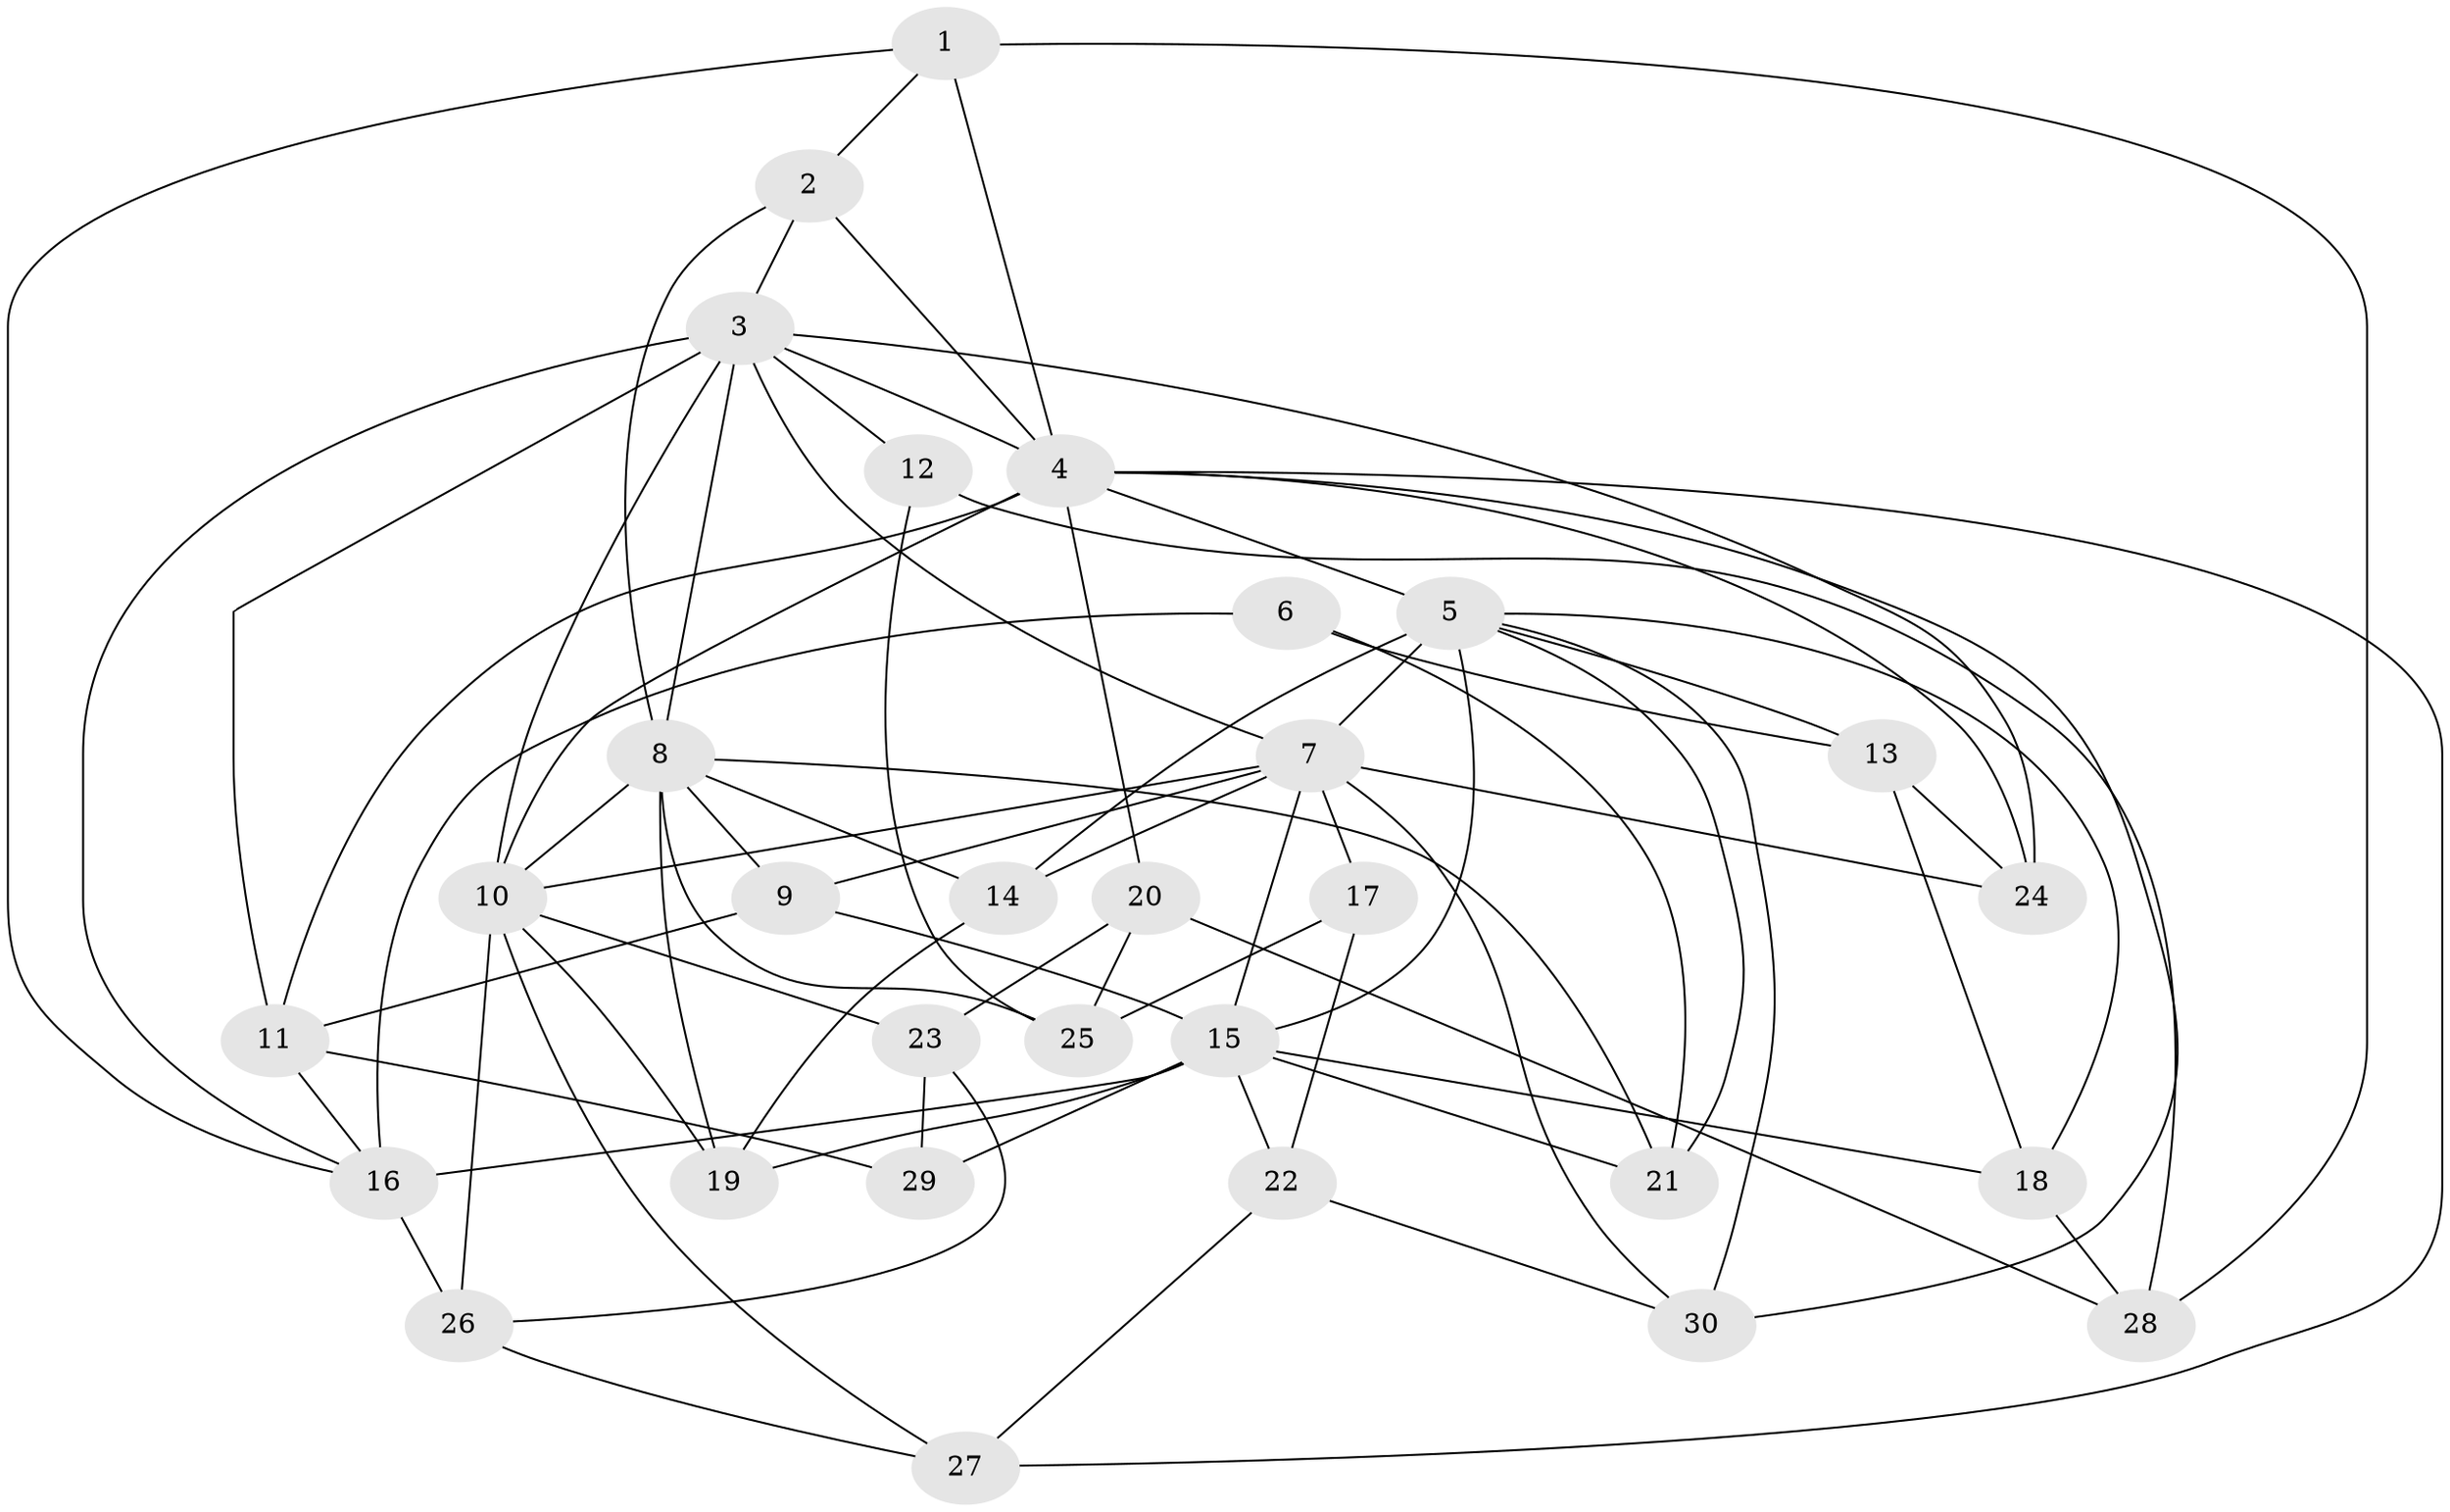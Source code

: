 // original degree distribution, {4: 1.0}
// Generated by graph-tools (version 1.1) at 2025/53/03/04/25 22:53:48]
// undirected, 30 vertices, 76 edges
graph export_dot {
  node [color=gray90,style=filled];
  1;
  2;
  3;
  4;
  5;
  6;
  7;
  8;
  9;
  10;
  11;
  12;
  13;
  14;
  15;
  16;
  17;
  18;
  19;
  20;
  21;
  22;
  23;
  24;
  25;
  26;
  27;
  28;
  29;
  30;
  1 -- 2 [weight=1.0];
  1 -- 4 [weight=1.0];
  1 -- 16 [weight=1.0];
  1 -- 28 [weight=1.0];
  2 -- 3 [weight=1.0];
  2 -- 4 [weight=1.0];
  2 -- 8 [weight=1.0];
  3 -- 4 [weight=1.0];
  3 -- 7 [weight=1.0];
  3 -- 8 [weight=1.0];
  3 -- 10 [weight=1.0];
  3 -- 11 [weight=3.0];
  3 -- 12 [weight=2.0];
  3 -- 16 [weight=1.0];
  3 -- 24 [weight=1.0];
  4 -- 5 [weight=2.0];
  4 -- 10 [weight=1.0];
  4 -- 11 [weight=2.0];
  4 -- 20 [weight=1.0];
  4 -- 24 [weight=1.0];
  4 -- 27 [weight=1.0];
  4 -- 30 [weight=1.0];
  5 -- 7 [weight=2.0];
  5 -- 13 [weight=1.0];
  5 -- 14 [weight=1.0];
  5 -- 15 [weight=1.0];
  5 -- 18 [weight=1.0];
  5 -- 21 [weight=1.0];
  5 -- 30 [weight=1.0];
  6 -- 13 [weight=1.0];
  6 -- 16 [weight=2.0];
  6 -- 21 [weight=1.0];
  7 -- 9 [weight=1.0];
  7 -- 10 [weight=1.0];
  7 -- 14 [weight=1.0];
  7 -- 15 [weight=2.0];
  7 -- 17 [weight=2.0];
  7 -- 24 [weight=1.0];
  7 -- 30 [weight=1.0];
  8 -- 9 [weight=1.0];
  8 -- 10 [weight=3.0];
  8 -- 14 [weight=1.0];
  8 -- 19 [weight=1.0];
  8 -- 21 [weight=1.0];
  8 -- 25 [weight=1.0];
  9 -- 11 [weight=1.0];
  9 -- 15 [weight=1.0];
  10 -- 19 [weight=1.0];
  10 -- 23 [weight=1.0];
  10 -- 26 [weight=1.0];
  10 -- 27 [weight=1.0];
  11 -- 16 [weight=1.0];
  11 -- 29 [weight=1.0];
  12 -- 25 [weight=1.0];
  12 -- 28 [weight=1.0];
  13 -- 18 [weight=1.0];
  13 -- 24 [weight=1.0];
  14 -- 19 [weight=1.0];
  15 -- 16 [weight=2.0];
  15 -- 18 [weight=1.0];
  15 -- 19 [weight=1.0];
  15 -- 21 [weight=1.0];
  15 -- 22 [weight=1.0];
  15 -- 29 [weight=2.0];
  16 -- 26 [weight=1.0];
  17 -- 22 [weight=1.0];
  17 -- 25 [weight=1.0];
  18 -- 28 [weight=1.0];
  20 -- 23 [weight=1.0];
  20 -- 25 [weight=1.0];
  20 -- 28 [weight=1.0];
  22 -- 27 [weight=1.0];
  22 -- 30 [weight=1.0];
  23 -- 26 [weight=1.0];
  23 -- 29 [weight=1.0];
  26 -- 27 [weight=1.0];
}
